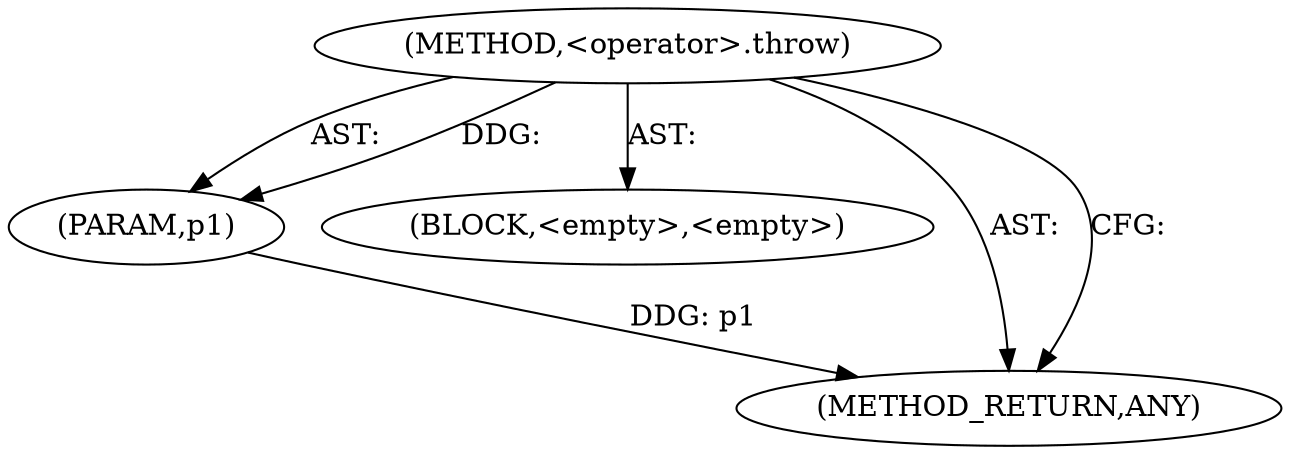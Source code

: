 digraph "&lt;operator&gt;.throw" {  
"111669149706" [label = <(METHOD,&lt;operator&gt;.throw)> ]
"115964117008" [label = <(PARAM,p1)> ]
"25769803798" [label = <(BLOCK,&lt;empty&gt;,&lt;empty&gt;)> ]
"128849018890" [label = <(METHOD_RETURN,ANY)> ]
  "111669149706" -> "115964117008"  [ label = "AST: "] 
  "111669149706" -> "25769803798"  [ label = "AST: "] 
  "111669149706" -> "128849018890"  [ label = "AST: "] 
  "111669149706" -> "128849018890"  [ label = "CFG: "] 
  "115964117008" -> "128849018890"  [ label = "DDG: p1"] 
  "111669149706" -> "115964117008"  [ label = "DDG: "] 
}
